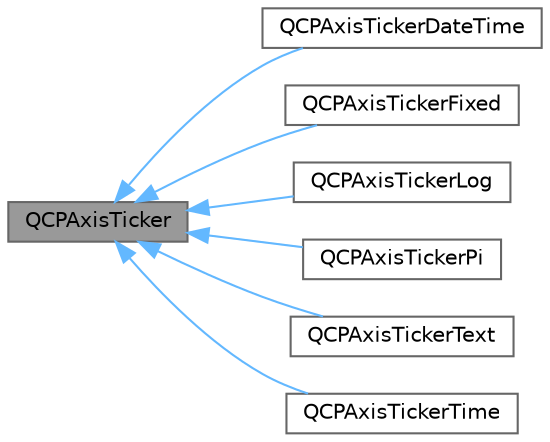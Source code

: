 digraph "QCPAxisTicker"
{
 // LATEX_PDF_SIZE
  bgcolor="transparent";
  edge [fontname=Helvetica,fontsize=10,labelfontname=Helvetica,labelfontsize=10];
  node [fontname=Helvetica,fontsize=10,shape=box,height=0.2,width=0.4];
  rankdir="LR";
  Node1 [label="QCPAxisTicker",height=0.2,width=0.4,color="gray40", fillcolor="grey60", style="filled", fontcolor="black",tooltip="The base class tick generator used by QCPAxis to create tick positions and tick labels"];
  Node1 -> Node2 [dir="back",color="steelblue1",style="solid"];
  Node2 [label="QCPAxisTickerDateTime",height=0.2,width=0.4,color="gray40", fillcolor="white", style="filled",URL="$class_q_c_p_axis_ticker_date_time.html",tooltip="Specialized axis ticker for calendar dates and times as axis ticks"];
  Node1 -> Node3 [dir="back",color="steelblue1",style="solid"];
  Node3 [label="QCPAxisTickerFixed",height=0.2,width=0.4,color="gray40", fillcolor="white", style="filled",URL="$class_q_c_p_axis_ticker_fixed.html",tooltip="Specialized axis ticker with a fixed tick step"];
  Node1 -> Node4 [dir="back",color="steelblue1",style="solid"];
  Node4 [label="QCPAxisTickerLog",height=0.2,width=0.4,color="gray40", fillcolor="white", style="filled",URL="$class_q_c_p_axis_ticker_log.html",tooltip="Specialized axis ticker suited for logarithmic axes"];
  Node1 -> Node5 [dir="back",color="steelblue1",style="solid"];
  Node5 [label="QCPAxisTickerPi",height=0.2,width=0.4,color="gray40", fillcolor="white", style="filled",URL="$class_q_c_p_axis_ticker_pi.html",tooltip="Specialized axis ticker to display ticks in units of an arbitrary constant, for example pi"];
  Node1 -> Node6 [dir="back",color="steelblue1",style="solid"];
  Node6 [label="QCPAxisTickerText",height=0.2,width=0.4,color="gray40", fillcolor="white", style="filled",URL="$class_q_c_p_axis_ticker_text.html",tooltip="Specialized axis ticker which allows arbitrary labels at specified coordinates"];
  Node1 -> Node7 [dir="back",color="steelblue1",style="solid"];
  Node7 [label="QCPAxisTickerTime",height=0.2,width=0.4,color="gray40", fillcolor="white", style="filled",URL="$class_q_c_p_axis_ticker_time.html",tooltip="Specialized axis ticker for time spans in units of milliseconds to days"];
}

